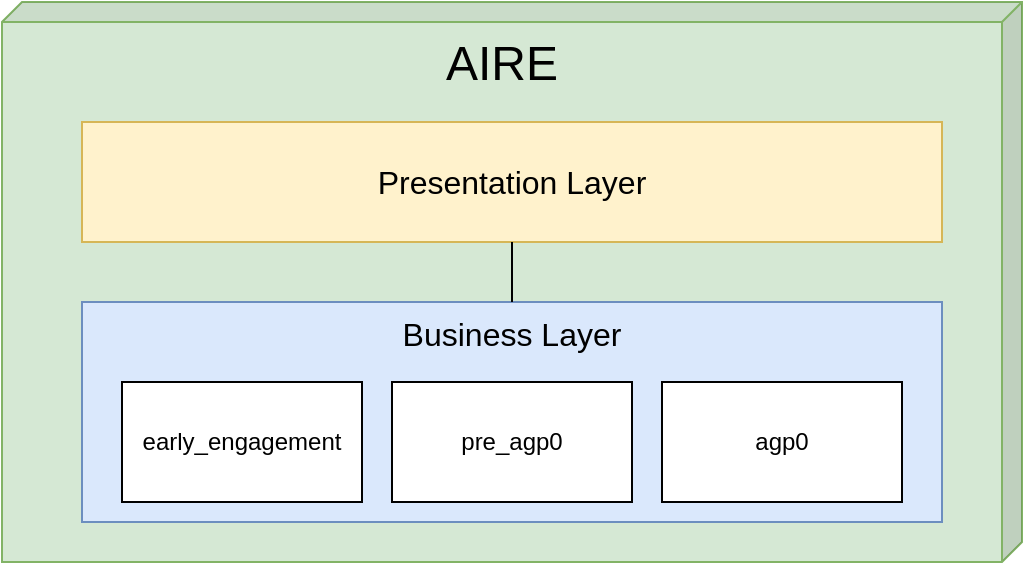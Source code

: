 <mxfile version="20.8.5" type="device"><diagram id="xVQxsDR3hoD4zWtGnotC" name="Page-1"><mxGraphModel dx="794" dy="462" grid="1" gridSize="10" guides="1" tooltips="1" connect="1" arrows="1" fold="1" page="1" pageScale="1" pageWidth="850" pageHeight="1100" math="0" shadow="0"><root><mxCell id="0"/><mxCell id="1" parent="0"/><mxCell id="RaBi0Vg9Eru8S5wflvMn-1" value="AIRE" style="shape=cube;whiteSpace=wrap;html=1;boundedLbl=1;backgroundOutline=1;darkOpacity=0.05;darkOpacity2=0.1;flipH=1;size=10;verticalAlign=top;fontSize=24;fillColor=#d5e8d4;strokeColor=#82b366;" vertex="1" parent="1"><mxGeometry x="240" y="190" width="510" height="280" as="geometry"/></mxCell><mxCell id="FAq8RqOMWTR598E6tgRk-1" value="&lt;font style=&quot;font-size: 16px;&quot;&gt;Presentation Layer&lt;/font&gt;" style="rounded=0;whiteSpace=wrap;html=1;fillColor=#fff2cc;strokeColor=#d6b656;" parent="1" vertex="1"><mxGeometry x="280" y="250" width="430" height="60" as="geometry"/></mxCell><mxCell id="FAq8RqOMWTR598E6tgRk-3" value="&lt;font style=&quot;font-size: 16px;&quot;&gt;Business Layer&lt;/font&gt;" style="rounded=0;whiteSpace=wrap;html=1;horizontal=1;verticalAlign=top;fillColor=#dae8fc;strokeColor=#6c8ebf;" parent="1" vertex="1"><mxGeometry x="280" y="340" width="430" height="110" as="geometry"/></mxCell><mxCell id="FAq8RqOMWTR598E6tgRk-4" value="early_engagement" style="rounded=0;whiteSpace=wrap;html=1;" parent="1" vertex="1"><mxGeometry x="300" y="380" width="120" height="60" as="geometry"/></mxCell><mxCell id="FAq8RqOMWTR598E6tgRk-5" value="pre_agp0" style="rounded=0;whiteSpace=wrap;html=1;" parent="1" vertex="1"><mxGeometry x="435" y="380" width="120" height="60" as="geometry"/></mxCell><mxCell id="FAq8RqOMWTR598E6tgRk-6" value="agp0" style="rounded=0;whiteSpace=wrap;html=1;" parent="1" vertex="1"><mxGeometry x="570" y="380" width="120" height="60" as="geometry"/></mxCell><mxCell id="FAq8RqOMWTR598E6tgRk-8" value="" style="endArrow=none;html=1;rounded=0;exitX=0.5;exitY=0;exitDx=0;exitDy=0;entryX=0.5;entryY=1;entryDx=0;entryDy=0;" parent="1" source="FAq8RqOMWTR598E6tgRk-3" target="FAq8RqOMWTR598E6tgRk-1" edge="1"><mxGeometry width="50" height="50" relative="1" as="geometry"><mxPoint x="530" y="270" as="sourcePoint"/><mxPoint x="580" y="220" as="targetPoint"/></mxGeometry></mxCell></root></mxGraphModel></diagram></mxfile>